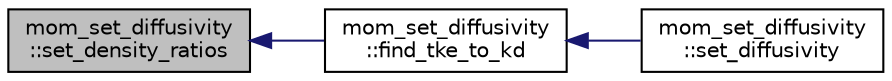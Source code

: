digraph "mom_set_diffusivity::set_density_ratios"
{
 // INTERACTIVE_SVG=YES
  edge [fontname="Helvetica",fontsize="10",labelfontname="Helvetica",labelfontsize="10"];
  node [fontname="Helvetica",fontsize="10",shape=record];
  rankdir="LR";
  Node25 [label="mom_set_diffusivity\l::set_density_ratios",height=0.2,width=0.4,color="black", fillcolor="grey75", style="filled", fontcolor="black"];
  Node25 -> Node26 [dir="back",color="midnightblue",fontsize="10",style="solid",fontname="Helvetica"];
  Node26 [label="mom_set_diffusivity\l::find_tke_to_kd",height=0.2,width=0.4,color="black", fillcolor="white", style="filled",URL="$namespacemom__set__diffusivity.html#a17d34181e20efe93c91a24baba5f1359"];
  Node26 -> Node27 [dir="back",color="midnightblue",fontsize="10",style="solid",fontname="Helvetica"];
  Node27 [label="mom_set_diffusivity\l::set_diffusivity",height=0.2,width=0.4,color="black", fillcolor="white", style="filled",URL="$namespacemom__set__diffusivity.html#a8b1f646393f0ec717ca690e4f04d96e8"];
}
